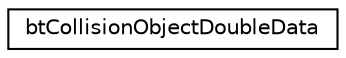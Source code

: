 digraph "Graphical Class Hierarchy"
{
  edge [fontname="Helvetica",fontsize="10",labelfontname="Helvetica",labelfontsize="10"];
  node [fontname="Helvetica",fontsize="10",shape=record];
  rankdir="LR";
  Node1 [label="btCollisionObjectDoubleData",height=0.2,width=0.4,color="black", fillcolor="white", style="filled",URL="$structbt_collision_object_double_data.html",tooltip="do not change those serialization structures, it requires an updated sBulletDNAstr/sBulletDNAstr64 ..."];
}
